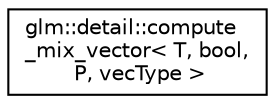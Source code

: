 digraph "Graphical Class Hierarchy"
{
  edge [fontname="Helvetica",fontsize="10",labelfontname="Helvetica",labelfontsize="10"];
  node [fontname="Helvetica",fontsize="10",shape=record];
  rankdir="LR";
  Node1 [label="glm::detail::compute\l_mix_vector\< T, bool,\l P, vecType \>",height=0.2,width=0.4,color="black", fillcolor="white", style="filled",URL="$structglm_1_1detail_1_1compute__mix__vector_3_01_t_00_01bool_00_01_p_00_01vec_type_01_4.html"];
}
